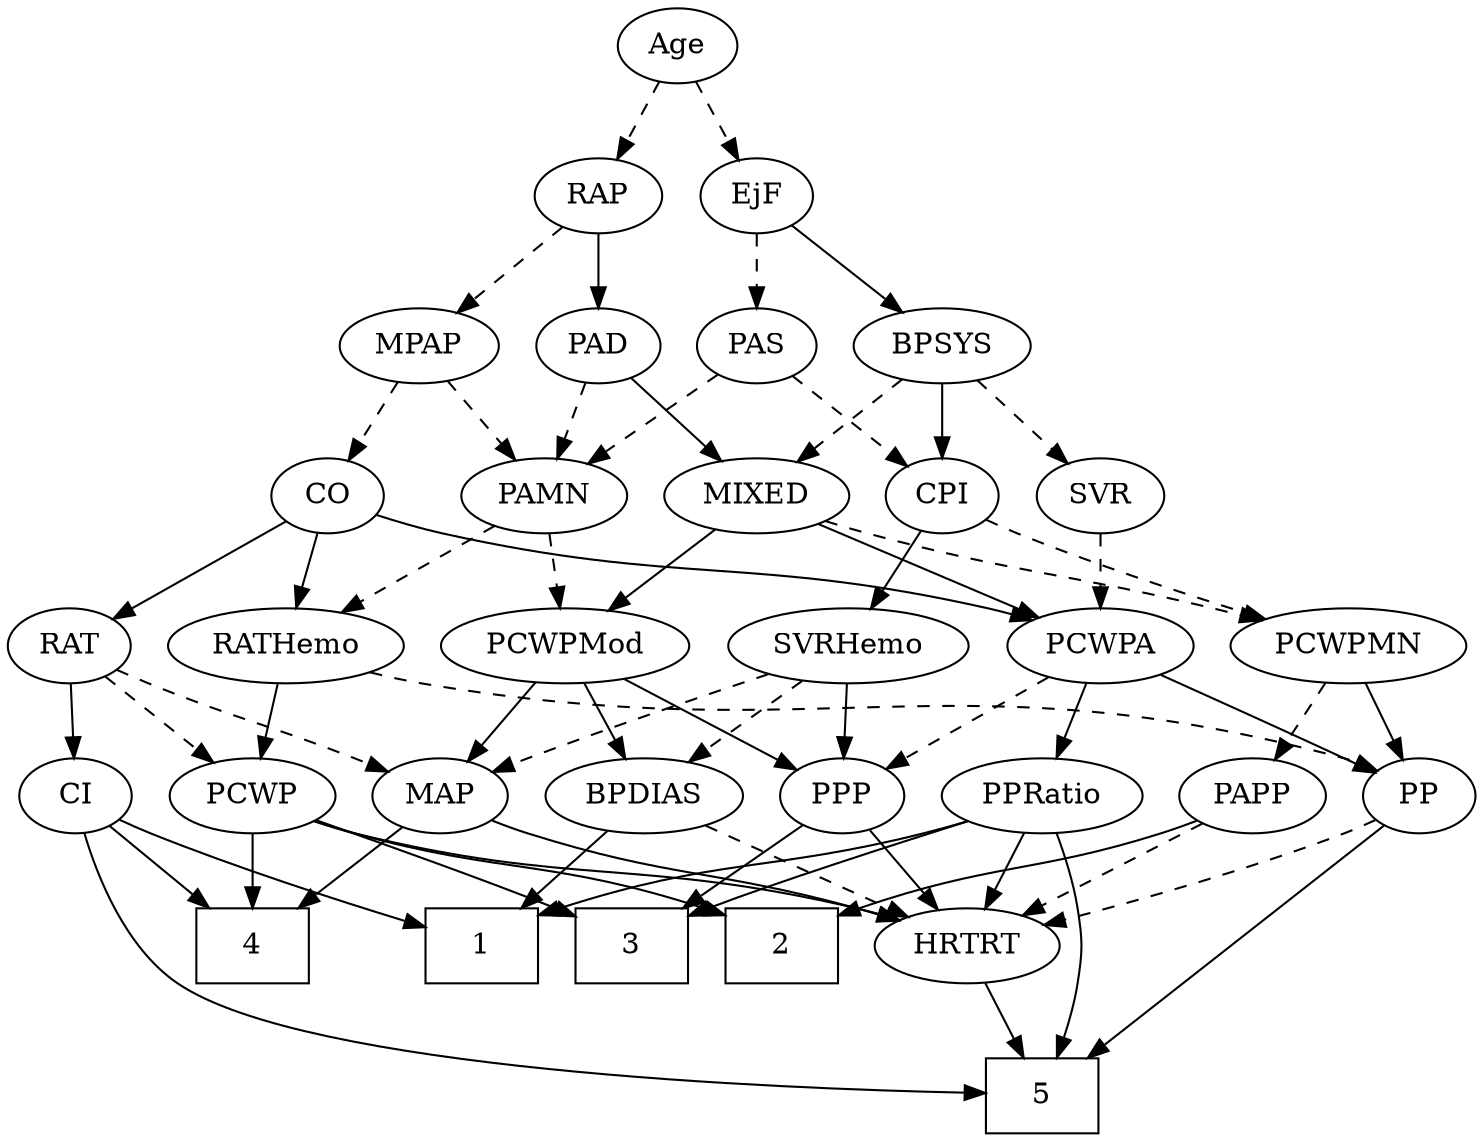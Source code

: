 strict digraph {
	graph [bb="0,0,647,540"];
	node [label="\N"];
	1	[height=0.5,
		pos="445,90",
		shape=box,
		width=0.75];
	2	[height=0.5,
		pos="301,90",
		shape=box,
		width=0.75];
	3	[height=0.5,
		pos="373,90",
		shape=box,
		width=0.75];
	4	[height=0.5,
		pos="540,90",
		shape=box,
		width=0.75];
	5	[height=0.5,
		pos="182,18",
		shape=box,
		width=0.75];
	Age	[height=0.5,
		pos="365,522",
		width=0.75];
	EjF	[height=0.5,
		pos="328,450",
		width=0.75];
	Age -> EjF	[pos="e,336.54,467.15 356.42,504.76 351.94,496.28 346.35,485.71 341.32,476.2",
		style=dashed];
	RAP	[height=0.5,
		pos="402,450",
		width=0.77632];
	Age -> RAP	[pos="e,393.46,467.15 373.58,504.76 378.06,496.28 383.65,485.71 388.68,476.2",
		style=dashed];
	BPSYS	[height=0.5,
		pos="245,378",
		width=1.0471];
	EjF -> BPSYS	[pos="e,262.8,394.01 311.6,435.17 299.94,425.34 284.05,411.93 270.71,400.69",
		style=solid];
	PAS	[height=0.5,
		pos="328,378",
		width=0.75];
	EjF -> PAS	[pos="e,328,396.1 328,431.7 328,423.98 328,414.71 328,406.11",
		style=dashed];
	MPAP	[height=0.5,
		pos="484,378",
		width=0.97491];
	RAP -> MPAP	[pos="e,466.7,393.77 418.2,435.17 429.8,425.27 445.63,411.75 458.86,400.46",
		style=dashed];
	PAD	[height=0.5,
		pos="402,378",
		width=0.79437];
	RAP -> PAD	[pos="e,402,396.1 402,431.7 402,423.98 402,414.71 402,406.11",
		style=solid];
	MIXED	[height=0.5,
		pos="330,306",
		width=1.1193];
	PCWPMod	[height=0.5,
		pos="402,234",
		width=1.4443];
	MIXED -> PCWPMod	[pos="e,385.31,251.22 345.98,289.46 355.38,280.32 367.45,268.59 377.98,258.35",
		style=solid];
	PCWPA	[height=0.5,
		pos="172,234",
		width=1.1555];
	MIXED -> PCWPA	[pos="e,200,247.41 302.48,292.81 276.66,281.37 237.86,264.18 209.27,251.51",
		style=solid];
	PCWPMN	[height=0.5,
		pos="62,234",
		width=1.3902];
	MIXED -> PCWPMN	[pos="e,99.363,246.13 299.85,293.94 293.66,291.84 287.15,289.75 281,288 210.9,268.02 191.61,270.1 121,252 117.16,251.02 113.19,249.96 \
109.21,248.87",
		style=dashed];
	CO	[height=0.5,
		pos="513,306",
		width=0.75];
	MPAP -> CO	[pos="e,506.04,323.79 491.02,360.05 494.37,351.97 498.45,342.12 502.18,333.11",
		style=dashed];
	PAMN	[height=0.5,
		pos="425,306",
		width=1.011];
	MPAP -> PAMN	[pos="e,438.34,322.82 470.61,361.12 462.99,352.08 453.31,340.58 444.82,330.52",
		style=dashed];
	BPSYS -> MIXED	[pos="e,311.71,322.07 263.03,362.15 274.89,352.38 290.62,339.43 303.85,328.54",
		style=dashed];
	CPI	[height=0.5,
		pos="245,306",
		width=0.75];
	BPSYS -> CPI	[pos="e,245,324.1 245,359.7 245,351.98 245,342.71 245,334.11",
		style=solid];
	SVR	[height=0.5,
		pos="172,306",
		width=0.77632];
	BPSYS -> SVR	[pos="e,187.16,321.54 228.8,361.46 218.7,351.78 205.55,339.17 194.45,328.53",
		style=dashed];
	PAD -> MIXED	[pos="e,346.15,322.7 387.08,362.5 377.38,353.06 364.51,340.56 353.46,329.81",
		style=solid];
	PAD -> PAMN	[pos="e,419.32,324.28 407.57,360.05 410.16,352.18 413.3,342.62 416.2,333.79",
		style=dashed];
	RATHemo	[height=0.5,
		pos="521,234",
		width=1.3721];
	CO -> RATHemo	[pos="e,519.05,252.1 514.98,287.7 515.86,279.98 516.92,270.71 517.9,262.11",
		style=solid];
	RAT	[height=0.5,
		pos="616,234",
		width=0.75827];
	CO -> RAT	[pos="e,597.75,247.41 531.41,292.49 547.53,281.54 571.13,265.49 589.31,253.14",
		style=solid];
	CO -> PCWPA	[pos="e,202.76,246.23 491.01,295.17 484.37,292.52 476.98,289.86 470,288 362.81,259.41 330.93,277.64 223,252 219.58,251.19 216.07,250.25 \
212.56,249.23",
		style=solid];
	PAS -> PAMN	[pos="e,405.32,321.2 345.79,364.16 360.14,353.81 380.57,339.06 397.09,327.14",
		style=dashed];
	PAS -> CPI	[pos="e,261.08,320.56 311.6,363.17 299.36,352.85 282.45,338.58 268.73,327.01",
		style=dashed];
	PAMN -> RATHemo	[pos="e,499.8,250.46 444.89,290.5 458.3,280.72 476.22,267.65 491.3,256.65",
		style=dashed];
	PAMN -> PCWPMod	[pos="e,407.68,252.28 419.43,288.05 416.84,280.18 413.7,270.62 410.8,261.79",
		style=dashed];
	PP	[height=0.5,
		pos="27,162",
		width=0.75];
	RATHemo -> PP	[pos="e,47.465,174.18 485.38,221.37 478.04,219.31 470.32,217.39 463,216 287.63,182.74 235.24,226.83 63,180 61.049,179.47 59.074,178.84 \
57.106,178.14",
		style=dashed];
	PCWP	[height=0.5,
		pos="540,162",
		width=0.97491];
	RATHemo -> PCWP	[pos="e,535.31,180.28 525.6,216.05 527.71,208.26 530.28,198.82 532.65,190.08",
		style=solid];
	CPI -> PCWPMN	[pos="e,97.708,246.81 223.83,294.59 218.99,292.33 213.85,290.01 209,288 175.35,274.02 136.54,260.12 107.25,250.07",
		style=dashed];
	SVRHemo	[height=0.5,
		pos="282,234",
		width=1.3902];
	CPI -> SVRHemo	[pos="e,272.95,252.12 253.58,288.76 257.94,280.53 263.33,270.32 268.25,261.02",
		style=solid];
	MAP	[height=0.5,
		pos="456,162",
		width=0.84854];
	RAT -> MAP	[pos="e,480.09,173.3 594.13,222.85 589.16,220.57 583.91,218.18 579,216 562.32,208.58 519.84,190.32 489.47,177.32",
		style=dashed];
	RAT -> PCWP	[pos="e,556.41,178.11 600.62,218.83 590.09,209.13 575.91,196.08 563.92,185.03",
		style=dashed];
	CI	[height=0.5,
		pos="620,162",
		width=0.75];
	RAT -> CI	[pos="e,619.02,180.1 616.99,215.7 617.43,207.98 617.96,198.71 618.45,190.11",
		style=solid];
	SVR -> PCWPA	[pos="e,172,252.1 172,287.7 172,279.98 172,270.71 172,262.11",
		style=dashed];
	BPDIAS	[height=0.5,
		pos="365,162",
		width=1.1735];
	PCWPMod -> BPDIAS	[pos="e,373.87,179.79 393.04,216.05 388.73,207.89 383.45,197.91 378.65,188.82",
		style=solid];
	PCWPMod -> MAP	[pos="e,443.67,178.99 414.8,216.41 421.55,207.66 429.96,196.75 437.42,187.08",
		style=solid];
	PPP	[height=0.5,
		pos="278,162",
		width=0.75];
	PCWPMod -> PPP	[pos="e,297.85,174.21 376.01,218.33 355.71,206.87 327.55,190.97 306.62,179.16",
		style=solid];
	PCWPA -> PP	[pos="e,48.141,173.21 145.07,220 120.23,208.01 83.394,190.22 57.487,177.72",
		style=solid];
	PCWPA -> PPP	[pos="e,259.25,175.38 193.96,218.5 210.38,207.65 232.94,192.75 250.55,181.12",
		style=dashed];
	PPRatio	[height=0.5,
		pos="193,162",
		width=1.1013];
	PCWPA -> PPRatio	[pos="e,187.82,180.28 177.08,216.05 179.42,208.26 182.25,198.82 184.88,190.08",
		style=solid];
	PCWPMN -> PP	[pos="e,35.153,179.31 53.527,216.05 49.383,207.77 44.309,197.62 39.712,188.42",
		style=solid];
	PAPP	[height=0.5,
		pos="104,162",
		width=0.88464];
	PCWPMN -> PAPP	[pos="e,94.216,179.31 72.167,216.05 77.192,207.68 83.358,197.4 88.92,188.13",
		style=dashed];
	SVRHemo -> BPDIAS	[pos="e,346.81,178.34 300.83,217.12 312.13,207.59 326.67,195.33 339.04,184.89",
		style=dashed];
	SVRHemo -> MAP	[pos="e,431.93,173.35 314.86,220.27 342.04,209.67 381.63,194.1 416,180 418.18,179.11 420.42,178.18 422.68,177.24",
		style=dashed];
	SVRHemo -> PPP	[pos="e,278.98,180.1 281.01,215.7 280.57,207.98 280.04,198.71 279.55,190.11",
		style=solid];
	BPDIAS -> 1	[pos="e,425.33,108.21 382.75,145.46 393,136.5 406.11,125.03 417.65,114.93",
		style=solid];
	HRTRT	[height=0.5,
		pos="216,90",
		width=1.1013];
	BPDIAS -> HRTRT	[pos="e,242.65,103.52 337.67,148.16 313.58,136.84 278.3,120.27 251.93,107.88",
		style=dashed];
	MAP -> 4	[pos="e,519.46,108.11 473,146.83 484.11,137.57 498.9,125.25 511.76,114.53",
		style=solid];
	MAP -> HRTRT	[pos="e,245.91,101.91 432.56,150.26 427.19,148.02 421.45,145.79 416,144 350.47,122.43 331.23,127.33 265,108 261.89,107.09 258.68,106.1 \
255.47,105.07",
		style=solid];
	PP -> 5	[pos="e,163.29,36.142 42.429,146.87 68.83,122.68 122.96,73.084 155.51,43.268",
		style=solid];
	PP -> HRTRT	[pos="e,184.28,100.88 48.151,150.55 52.987,148.29 58.136,145.98 63,144 100.23,128.81 143.61,114.05 174.66,103.98",
		style=dashed];
	PPP -> 3	[pos="e,349.6,108.24 295.42,148.16 308.26,138.7 326.07,125.58 341.39,114.29",
		style=solid];
	PPP -> HRTRT	[pos="e,230.43,107.29 264.85,146.15 256.81,137.07 246.33,125.24 237.14,114.87",
		style=solid];
	PPRatio -> 1	[pos="e,417.75,104.66 222.88,149.99 229.15,147.86 235.76,145.75 242,144 312.11,124.36 335.2,131.69 408.11,107.89",
		style=solid];
	PPRatio -> 3	[pos="e,345.99,104.07 223.14,150.26 255.32,138.74 305.03,120.77 336.47,108.01",
		style=solid];
	PPRatio -> 5	[pos="e,175.1,36.185 182.49,144.55 176.67,134.44 170.01,120.98 167,108 162.2,87.33 166.68,63.623 171.96,45.877",
		style=solid];
	PPRatio -> HRTRT	[pos="e,210.32,108.28 198.57,144.05 201.16,136.18 204.3,126.62 207.2,117.79",
		style=solid];
	PCWP -> 2	[pos="e,328.26,104.63 513.23,149.94 507.59,147.81 501.64,145.72 496,144 429.67,123.79 407.41,130.92 337.91,107.91",
		style=solid];
	PCWP -> 3	[pos="e,400.05,103.98 512.72,150.48 487.96,140.83 450.28,125.85 409.38,108.06",
		style=solid];
	PCWP -> 4	[pos="e,540,108.1 540,143.7 540,135.98 540,126.71 540,118.11",
		style=solid];
	PCWP -> HRTRT	[pos="e,245.54,102.2 513.78,149.82 508,147.65 501.85,145.57 496,144 395.63,117.12 365.82,133.13 265,108 261.81,107.21 258.54,106.29 255.26,\
105.31",
		style=solid];
	CI -> 1	[pos="e,472.15,100.65 598.8,150.66 593.97,148.39 588.83,146.06 584,144 549.67,129.38 509.82,114.38 481.62,104.09",
		style=solid];
	CI -> 4	[pos="e,559.45,108.02 604.19,147.17 593.66,137.95 579.54,125.6 567.23,114.82",
		style=solid];
	CI -> 5	[pos="e,209.04,19.407 616.68,144.13 611.67,123.52 600.08,89.291 576,72 519.29,31.282 306.14,21.82 219.24,19.643",
		style=solid];
	PAPP -> 2	[pos="e,273.67,104.43 128.37,150.13 133.49,147.99 138.89,145.84 144,144 193.9,126.04 210.75,127.77 264.04,108.07",
		style=solid];
	PAPP -> HRTRT	[pos="e,193.67,104.96 124.54,148.16 141.44,137.6 165.66,122.46 184.93,110.42",
		style=dashed];
	HRTRT -> 5	[pos="e,190.39,36.275 207.77,72.055 203.9,64.091 199.2,54.411 194.88,45.51",
		style=solid];
}
